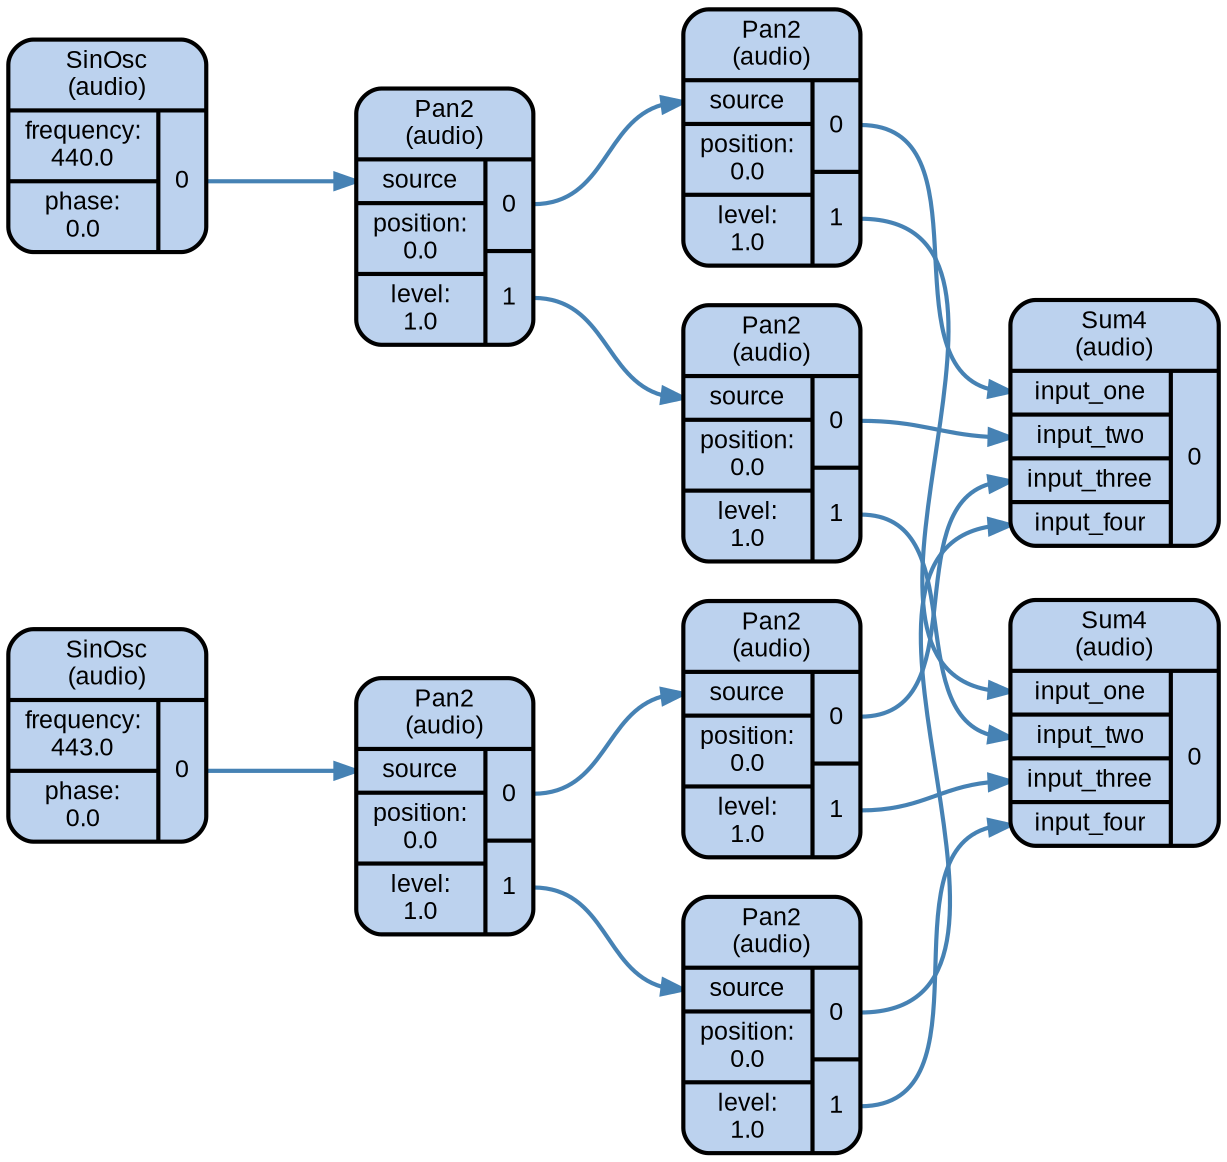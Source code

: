 digraph synthdef_1efbb5cdc82f7923294c0d285015a4ff {
    graph [bgcolor=transparent,
        color=lightslategrey,
        dpi=72,
        fontname=Arial,
        outputorder=edgesfirst,
        overlap=prism,
        penwidth=2,
        rankdir=LR,
        ranksep=1,
        splines=spline,
        style="dotted, rounded"];
    node [fontname=Arial,
        fontsize=12,
        penwidth=2,
        shape=Mrecord,
        style="filled, rounded"];
    edge [penwidth=2];
    ugen_0 [fillcolor=lightsteelblue2,
        label="<f_0> SinOsc\n(audio) | { { <f_1_0_0> frequency:\n440.0 | <f_1_0_1> phase:\n0.0 } | { <f_1_1_0> 0 } }"];
    ugen_1 [fillcolor=lightsteelblue2,
        label="<f_0> Pan2\n(audio) | { { <f_1_0_0> source | <f_1_0_1> position:\n0.0 | <f_1_0_2> level:\n1.0 } | { <f_1_1_0> 0 | <f_1_1_1> 1 } }"];
    ugen_2 [fillcolor=lightsteelblue2,
        label="<f_0> Pan2\n(audio) | { { <f_1_0_0> source | <f_1_0_1> position:\n0.0 | <f_1_0_2> level:\n1.0 } | { <f_1_1_0> 0 | <f_1_1_1> 1 } }"];
    ugen_3 [fillcolor=lightsteelblue2,
        label="<f_0> Pan2\n(audio) | { { <f_1_0_0> source | <f_1_0_1> position:\n0.0 | <f_1_0_2> level:\n1.0 } | { <f_1_1_0> 0 | <f_1_1_1> 1 } }"];
    ugen_4 [fillcolor=lightsteelblue2,
        label="<f_0> SinOsc\n(audio) | { { <f_1_0_0> frequency:\n443.0 | <f_1_0_1> phase:\n0.0 } | { <f_1_1_0> 0 } }"];
    ugen_5 [fillcolor=lightsteelblue2,
        label="<f_0> Pan2\n(audio) | { { <f_1_0_0> source | <f_1_0_1> position:\n0.0 | <f_1_0_2> level:\n1.0 } | { <f_1_1_0> 0 | <f_1_1_1> 1 } }"];
    ugen_6 [fillcolor=lightsteelblue2,
        label="<f_0> Pan2\n(audio) | { { <f_1_0_0> source | <f_1_0_1> position:\n0.0 | <f_1_0_2> level:\n1.0 } | { <f_1_1_0> 0 | <f_1_1_1> 1 } }"];
    ugen_7 [fillcolor=lightsteelblue2,
        label="<f_0> Pan2\n(audio) | { { <f_1_0_0> source | <f_1_0_1> position:\n0.0 | <f_1_0_2> level:\n1.0 } | { <f_1_1_0> 0 | <f_1_1_1> 1 } }"];
    ugen_8 [fillcolor=lightsteelblue2,
        label="<f_0> Sum4\n(audio) | { { <f_1_0_0> input_one | <f_1_0_1> input_two | <f_1_0_2> input_three | <f_1_0_3> input_four } | { <f_1_1_0> 0 } }"];
    ugen_9 [fillcolor=lightsteelblue2,
        label="<f_0> Sum4\n(audio) | { { <f_1_0_0> input_one | <f_1_0_1> input_two | <f_1_0_2> input_three | <f_1_0_3> input_four } | { <f_1_1_0> 0 } }"];
    ugen_0:f_1_1_0:e -> ugen_1:f_1_0_0:w [color=steelblue];
    ugen_1:f_1_1_0:e -> ugen_2:f_1_0_0:w [color=steelblue];
    ugen_1:f_1_1_1:e -> ugen_3:f_1_0_0:w [color=steelblue];
    ugen_2:f_1_1_0:e -> ugen_8:f_1_0_0:w [color=steelblue];
    ugen_2:f_1_1_1:e -> ugen_9:f_1_0_0:w [color=steelblue];
    ugen_3:f_1_1_0:e -> ugen_8:f_1_0_1:w [color=steelblue];
    ugen_3:f_1_1_1:e -> ugen_9:f_1_0_1:w [color=steelblue];
    ugen_4:f_1_1_0:e -> ugen_5:f_1_0_0:w [color=steelblue];
    ugen_5:f_1_1_0:e -> ugen_6:f_1_0_0:w [color=steelblue];
    ugen_5:f_1_1_1:e -> ugen_7:f_1_0_0:w [color=steelblue];
    ugen_6:f_1_1_0:e -> ugen_8:f_1_0_2:w [color=steelblue];
    ugen_6:f_1_1_1:e -> ugen_9:f_1_0_2:w [color=steelblue];
    ugen_7:f_1_1_0:e -> ugen_8:f_1_0_3:w [color=steelblue];
    ugen_7:f_1_1_1:e -> ugen_9:f_1_0_3:w [color=steelblue];
}